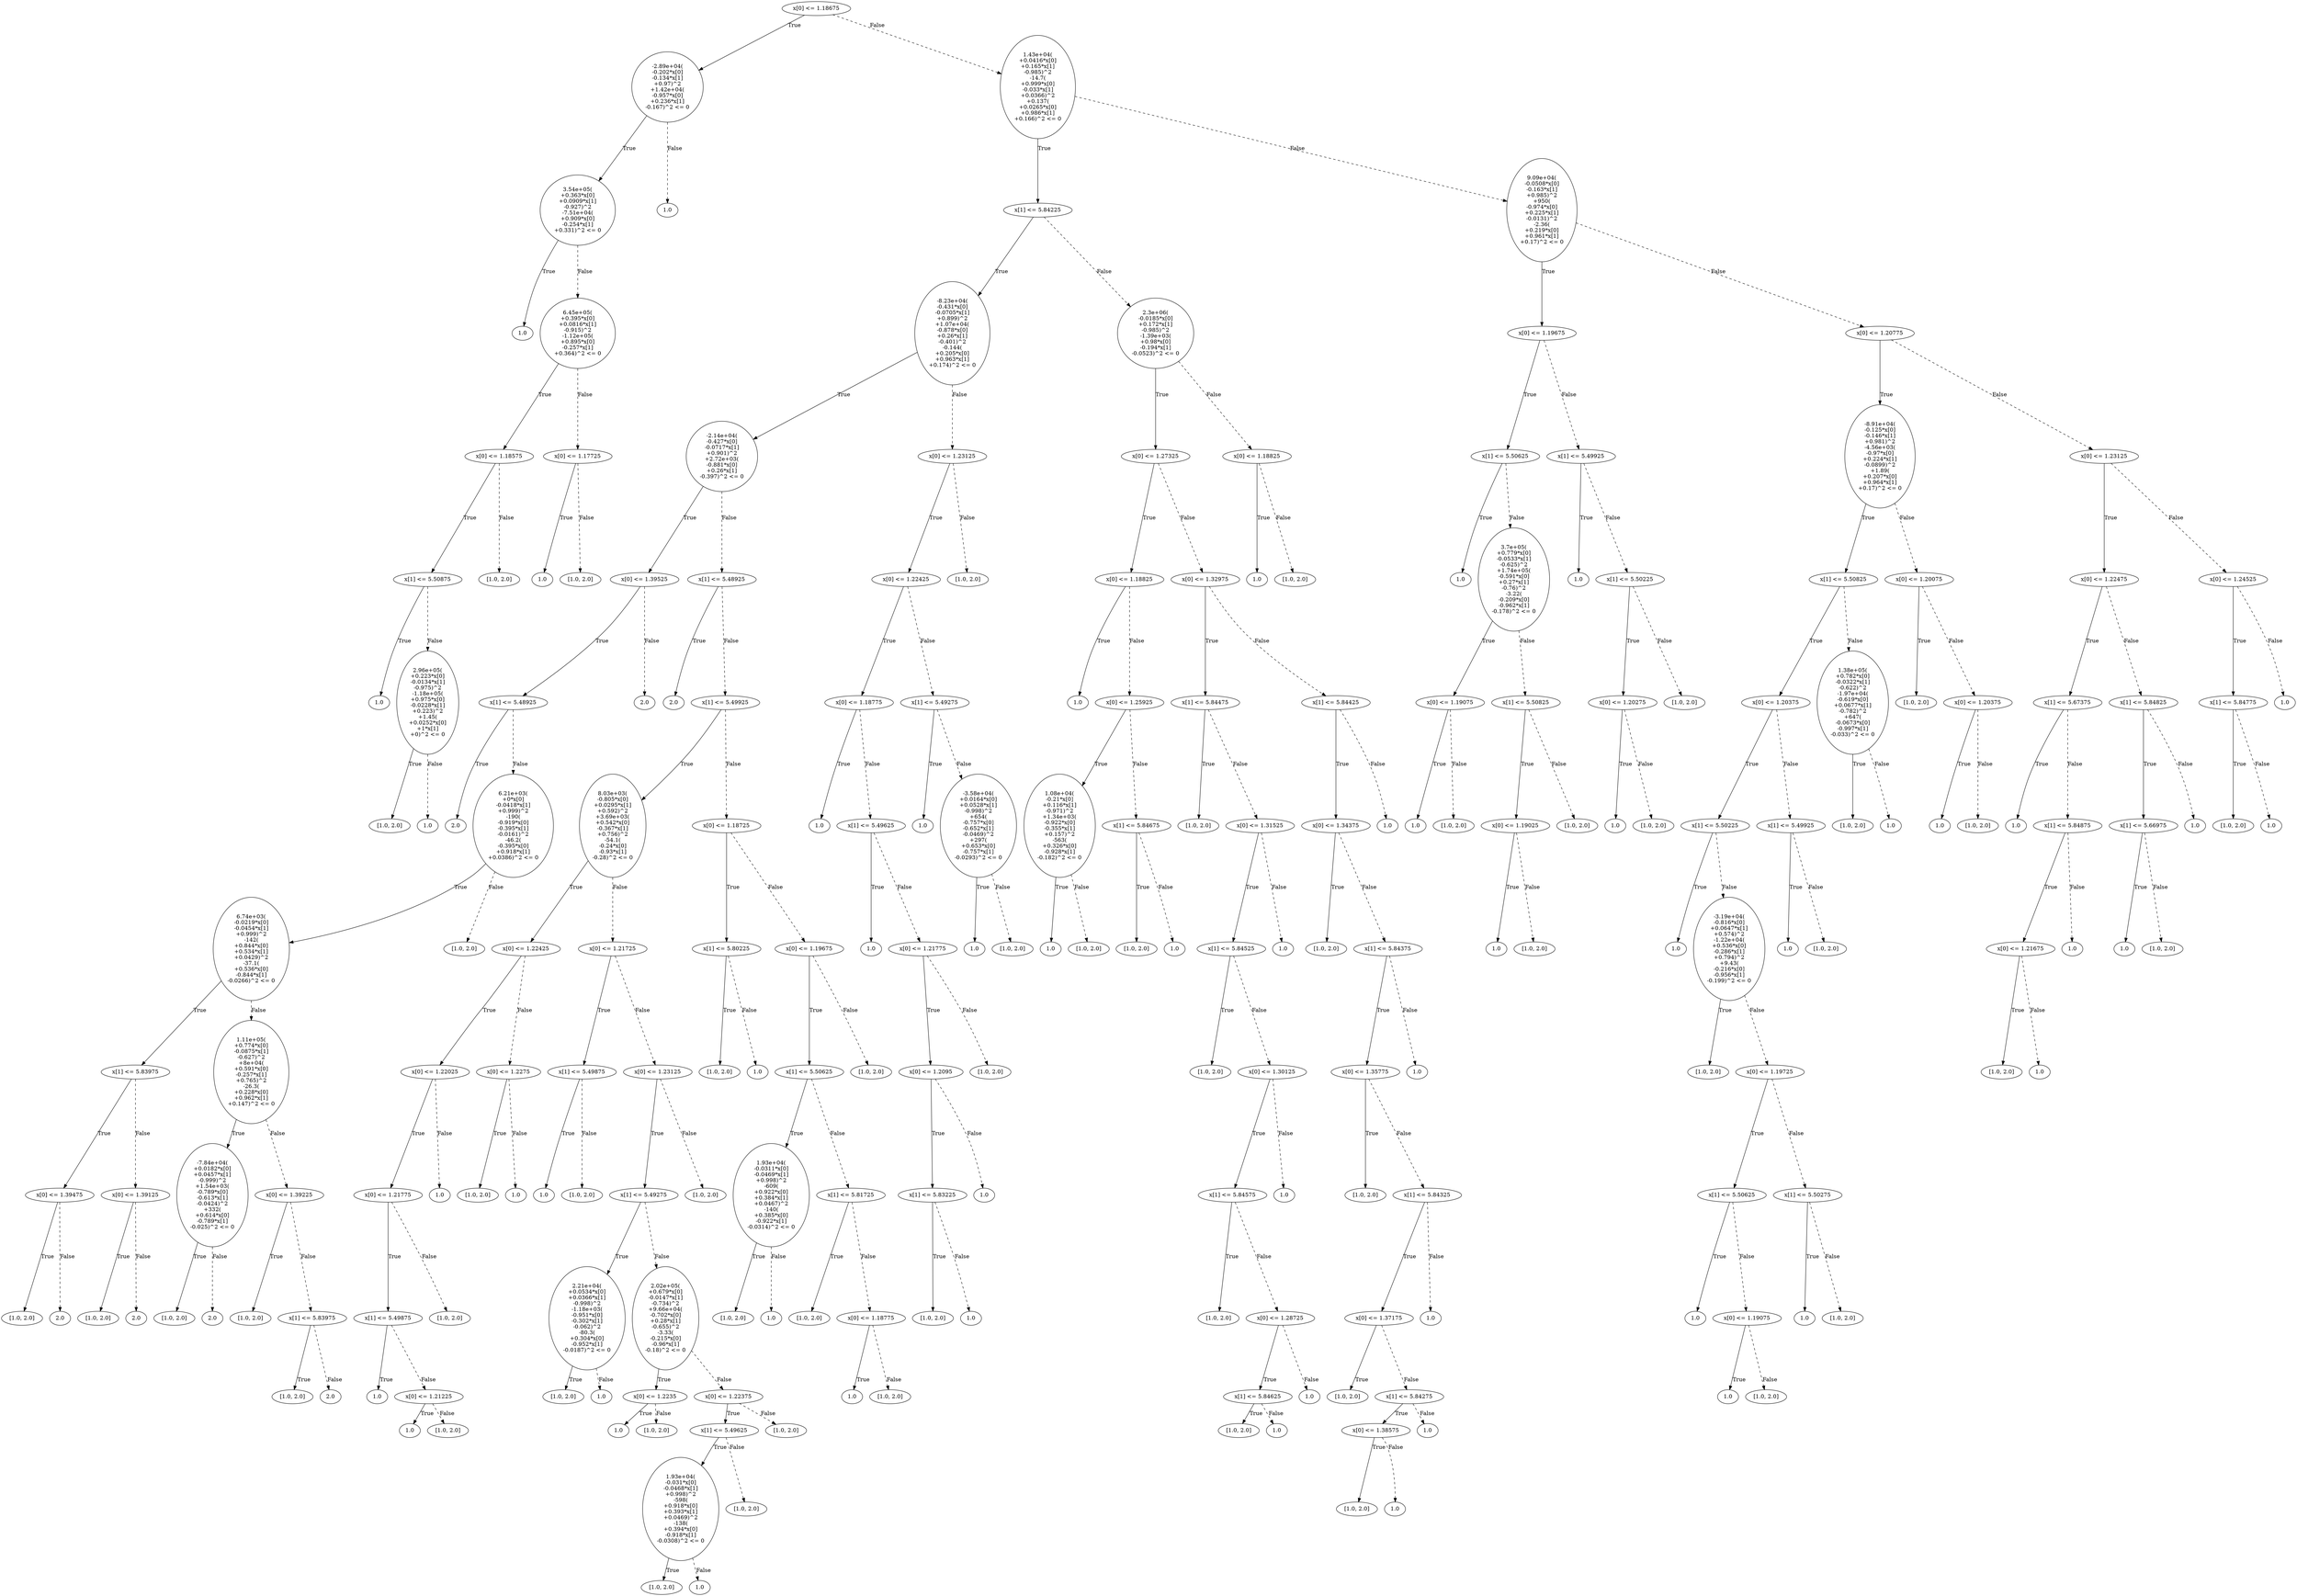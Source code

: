 digraph {
0 [label="x[0] <= 1.18675"];
1 [label="-2.89e+04(\n-0.202*x[0]\n-0.134*x[1]\n+0.97)^2\n+1.42e+04(\n-0.957*x[0]\n+0.236*x[1]\n-0.167)^2 <= 0"];
2 [label="3.54e+05(\n+0.363*x[0]\n+0.0909*x[1]\n-0.927)^2\n-7.51e+04(\n+0.909*x[0]\n-0.254*x[1]\n+0.331)^2 <= 0"];
3 [label="1.0"];
2 -> 3 [label="True"];
4 [label="6.45e+05(\n+0.395*x[0]\n+0.0816*x[1]\n-0.915)^2\n-1.12e+05(\n+0.895*x[0]\n-0.257*x[1]\n+0.364)^2 <= 0"];
5 [label="x[0] <= 1.18575"];
6 [label="x[1] <= 5.50875"];
7 [label="1.0"];
6 -> 7 [label="True"];
8 [label="2.96e+05(\n+0.223*x[0]\n-0.0134*x[1]\n-0.975)^2\n-1.18e+05(\n+0.975*x[0]\n-0.0228*x[1]\n+0.223)^2\n+1.45(\n+0.0252*x[0]\n+1*x[1]\n+0)^2 <= 0"];
9 [label="[1.0, 2.0]"];
8 -> 9 [label="True"];
10 [label="1.0"];
8 -> 10 [style="dashed", label="False"];
6 -> 8 [style="dashed", label="False"];
5 -> 6 [label="True"];
11 [label="[1.0, 2.0]"];
5 -> 11 [style="dashed", label="False"];
4 -> 5 [label="True"];
12 [label="x[0] <= 1.17725"];
13 [label="1.0"];
12 -> 13 [label="True"];
14 [label="[1.0, 2.0]"];
12 -> 14 [style="dashed", label="False"];
4 -> 12 [style="dashed", label="False"];
2 -> 4 [style="dashed", label="False"];
1 -> 2 [label="True"];
15 [label="1.0"];
1 -> 15 [style="dashed", label="False"];
0 -> 1 [label="True"];
16 [label="1.43e+04(\n+0.0416*x[0]\n+0.165*x[1]\n-0.985)^2\n-14.7(\n+0.999*x[0]\n-0.033*x[1]\n+0.0366)^2\n+0.137(\n+0.0265*x[0]\n+0.986*x[1]\n+0.166)^2 <= 0"];
17 [label="x[1] <= 5.84225"];
18 [label="-8.23e+04(\n-0.431*x[0]\n-0.0705*x[1]\n+0.899)^2\n+1.07e+04(\n-0.878*x[0]\n+0.26*x[1]\n-0.401)^2\n-0.144(\n+0.205*x[0]\n+0.963*x[1]\n+0.174)^2 <= 0"];
19 [label="-2.14e+04(\n-0.427*x[0]\n-0.0717*x[1]\n+0.901)^2\n+2.72e+03(\n-0.881*x[0]\n+0.26*x[1]\n-0.397)^2 <= 0"];
20 [label="x[0] <= 1.39525"];
21 [label="x[1] <= 5.48925"];
22 [label="2.0"];
21 -> 22 [label="True"];
23 [label="6.21e+03(\n+0*x[0]\n-0.0418*x[1]\n+0.999)^2\n-190(\n-0.919*x[0]\n-0.395*x[1]\n-0.0161)^2\n-46.2(\n-0.395*x[0]\n+0.918*x[1]\n+0.0386)^2 <= 0"];
24 [label="6.74e+03(\n-0.0219*x[0]\n-0.0454*x[1]\n+0.999)^2\n-142(\n+0.844*x[0]\n+0.534*x[1]\n+0.0429)^2\n-37.1(\n+0.536*x[0]\n-0.844*x[1]\n-0.0266)^2 <= 0"];
25 [label="x[1] <= 5.83975"];
26 [label="x[0] <= 1.39475"];
27 [label="[1.0, 2.0]"];
26 -> 27 [label="True"];
28 [label="2.0"];
26 -> 28 [style="dashed", label="False"];
25 -> 26 [label="True"];
29 [label="x[0] <= 1.39125"];
30 [label="[1.0, 2.0]"];
29 -> 30 [label="True"];
31 [label="2.0"];
29 -> 31 [style="dashed", label="False"];
25 -> 29 [style="dashed", label="False"];
24 -> 25 [label="True"];
32 [label="1.11e+05(\n+0.774*x[0]\n-0.0875*x[1]\n-0.627)^2\n+8e+04(\n+0.591*x[0]\n-0.257*x[1]\n+0.765)^2\n-26.3(\n+0.228*x[0]\n+0.962*x[1]\n+0.147)^2 <= 0"];
33 [label="-7.84e+04(\n+0.0182*x[0]\n+0.0457*x[1]\n-0.999)^2\n+1.54e+03(\n-0.789*x[0]\n-0.613*x[1]\n-0.0424)^2\n+332(\n+0.614*x[0]\n-0.789*x[1]\n-0.025)^2 <= 0"];
34 [label="[1.0, 2.0]"];
33 -> 34 [label="True"];
35 [label="2.0"];
33 -> 35 [style="dashed", label="False"];
32 -> 33 [label="True"];
36 [label="x[0] <= 1.39225"];
37 [label="[1.0, 2.0]"];
36 -> 37 [label="True"];
38 [label="x[1] <= 5.83975"];
39 [label="[1.0, 2.0]"];
38 -> 39 [label="True"];
40 [label="2.0"];
38 -> 40 [style="dashed", label="False"];
36 -> 38 [style="dashed", label="False"];
32 -> 36 [style="dashed", label="False"];
24 -> 32 [style="dashed", label="False"];
23 -> 24 [label="True"];
41 [label="[1.0, 2.0]"];
23 -> 41 [style="dashed", label="False"];
21 -> 23 [style="dashed", label="False"];
20 -> 21 [label="True"];
42 [label="2.0"];
20 -> 42 [style="dashed", label="False"];
19 -> 20 [label="True"];
43 [label="x[1] <= 5.48925"];
44 [label="2.0"];
43 -> 44 [label="True"];
45 [label="x[1] <= 5.49925"];
46 [label="8.03e+03(\n-0.805*x[0]\n+0.0295*x[1]\n+0.592)^2\n+3.69e+03(\n+0.542*x[0]\n-0.367*x[1]\n+0.756)^2\n-54.1(\n-0.24*x[0]\n-0.93*x[1]\n-0.28)^2 <= 0"];
47 [label="x[0] <= 1.22425"];
48 [label="x[0] <= 1.22025"];
49 [label="x[0] <= 1.21775"];
50 [label="x[1] <= 5.49875"];
51 [label="1.0"];
50 -> 51 [label="True"];
52 [label="x[0] <= 1.21225"];
53 [label="1.0"];
52 -> 53 [label="True"];
54 [label="[1.0, 2.0]"];
52 -> 54 [style="dashed", label="False"];
50 -> 52 [style="dashed", label="False"];
49 -> 50 [label="True"];
55 [label="[1.0, 2.0]"];
49 -> 55 [style="dashed", label="False"];
48 -> 49 [label="True"];
56 [label="1.0"];
48 -> 56 [style="dashed", label="False"];
47 -> 48 [label="True"];
57 [label="x[0] <= 1.2275"];
58 [label="[1.0, 2.0]"];
57 -> 58 [label="True"];
59 [label="1.0"];
57 -> 59 [style="dashed", label="False"];
47 -> 57 [style="dashed", label="False"];
46 -> 47 [label="True"];
60 [label="x[0] <= 1.21725"];
61 [label="x[1] <= 5.49875"];
62 [label="1.0"];
61 -> 62 [label="True"];
63 [label="[1.0, 2.0]"];
61 -> 63 [style="dashed", label="False"];
60 -> 61 [label="True"];
64 [label="x[0] <= 1.23125"];
65 [label="x[1] <= 5.49275"];
66 [label="2.21e+04(\n+0.0534*x[0]\n+0.0366*x[1]\n-0.998)^2\n-1.18e+03(\n-0.951*x[0]\n-0.302*x[1]\n-0.062)^2\n-80.3(\n+0.304*x[0]\n-0.952*x[1]\n-0.0187)^2 <= 0"];
67 [label="[1.0, 2.0]"];
66 -> 67 [label="True"];
68 [label="1.0"];
66 -> 68 [style="dashed", label="False"];
65 -> 66 [label="True"];
69 [label="2.02e+05(\n+0.679*x[0]\n-0.0147*x[1]\n-0.734)^2\n+9.66e+04(\n-0.702*x[0]\n+0.28*x[1]\n-0.655)^2\n-3.33(\n-0.215*x[0]\n-0.96*x[1]\n-0.18)^2 <= 0"];
70 [label="x[0] <= 1.2235"];
71 [label="1.0"];
70 -> 71 [label="True"];
72 [label="[1.0, 2.0]"];
70 -> 72 [style="dashed", label="False"];
69 -> 70 [label="True"];
73 [label="x[0] <= 1.22375"];
74 [label="x[1] <= 5.49625"];
75 [label="1.93e+04(\n-0.031*x[0]\n-0.0468*x[1]\n+0.998)^2\n-598(\n+0.918*x[0]\n+0.393*x[1]\n+0.0469)^2\n-138(\n+0.394*x[0]\n-0.918*x[1]\n-0.0308)^2 <= 0"];
76 [label="[1.0, 2.0]"];
75 -> 76 [label="True"];
77 [label="1.0"];
75 -> 77 [style="dashed", label="False"];
74 -> 75 [label="True"];
78 [label="[1.0, 2.0]"];
74 -> 78 [style="dashed", label="False"];
73 -> 74 [label="True"];
79 [label="[1.0, 2.0]"];
73 -> 79 [style="dashed", label="False"];
69 -> 73 [style="dashed", label="False"];
65 -> 69 [style="dashed", label="False"];
64 -> 65 [label="True"];
80 [label="[1.0, 2.0]"];
64 -> 80 [style="dashed", label="False"];
60 -> 64 [style="dashed", label="False"];
46 -> 60 [style="dashed", label="False"];
45 -> 46 [label="True"];
81 [label="x[0] <= 1.18725"];
82 [label="x[1] <= 5.80225"];
83 [label="[1.0, 2.0]"];
82 -> 83 [label="True"];
84 [label="1.0"];
82 -> 84 [style="dashed", label="False"];
81 -> 82 [label="True"];
85 [label="x[0] <= 1.19675"];
86 [label="x[1] <= 5.50625"];
87 [label="1.93e+04(\n-0.0311*x[0]\n-0.0469*x[1]\n+0.998)^2\n-609(\n+0.922*x[0]\n+0.384*x[1]\n+0.0467)^2\n-140(\n+0.385*x[0]\n-0.922*x[1]\n-0.0314)^2 <= 0"];
88 [label="[1.0, 2.0]"];
87 -> 88 [label="True"];
89 [label="1.0"];
87 -> 89 [style="dashed", label="False"];
86 -> 87 [label="True"];
90 [label="x[1] <= 5.81725"];
91 [label="[1.0, 2.0]"];
90 -> 91 [label="True"];
92 [label="x[0] <= 1.18775"];
93 [label="1.0"];
92 -> 93 [label="True"];
94 [label="[1.0, 2.0]"];
92 -> 94 [style="dashed", label="False"];
90 -> 92 [style="dashed", label="False"];
86 -> 90 [style="dashed", label="False"];
85 -> 86 [label="True"];
95 [label="[1.0, 2.0]"];
85 -> 95 [style="dashed", label="False"];
81 -> 85 [style="dashed", label="False"];
45 -> 81 [style="dashed", label="False"];
43 -> 45 [style="dashed", label="False"];
19 -> 43 [style="dashed", label="False"];
18 -> 19 [label="True"];
96 [label="x[0] <= 1.23125"];
97 [label="x[0] <= 1.22425"];
98 [label="x[0] <= 1.18775"];
99 [label="1.0"];
98 -> 99 [label="True"];
100 [label="x[1] <= 5.49625"];
101 [label="1.0"];
100 -> 101 [label="True"];
102 [label="x[0] <= 1.21775"];
103 [label="x[0] <= 1.2095"];
104 [label="x[1] <= 5.83225"];
105 [label="[1.0, 2.0]"];
104 -> 105 [label="True"];
106 [label="1.0"];
104 -> 106 [style="dashed", label="False"];
103 -> 104 [label="True"];
107 [label="1.0"];
103 -> 107 [style="dashed", label="False"];
102 -> 103 [label="True"];
108 [label="[1.0, 2.0]"];
102 -> 108 [style="dashed", label="False"];
100 -> 102 [style="dashed", label="False"];
98 -> 100 [style="dashed", label="False"];
97 -> 98 [label="True"];
109 [label="x[1] <= 5.49275"];
110 [label="1.0"];
109 -> 110 [label="True"];
111 [label="-3.58e+04(\n+0.0164*x[0]\n+0.0528*x[1]\n-0.998)^2\n+654(\n-0.757*x[0]\n-0.652*x[1]\n-0.0469)^2\n+297(\n+0.653*x[0]\n-0.757*x[1]\n-0.0293)^2 <= 0"];
112 [label="1.0"];
111 -> 112 [label="True"];
113 [label="[1.0, 2.0]"];
111 -> 113 [style="dashed", label="False"];
109 -> 111 [style="dashed", label="False"];
97 -> 109 [style="dashed", label="False"];
96 -> 97 [label="True"];
114 [label="[1.0, 2.0]"];
96 -> 114 [style="dashed", label="False"];
18 -> 96 [style="dashed", label="False"];
17 -> 18 [label="True"];
115 [label="2.3e+06(\n-0.0185*x[0]\n+0.172*x[1]\n-0.985)^2\n-1.39e+03(\n+0.98*x[0]\n-0.194*x[1]\n-0.0523)^2 <= 0"];
116 [label="x[0] <= 1.27325"];
117 [label="x[0] <= 1.18825"];
118 [label="1.0"];
117 -> 118 [label="True"];
119 [label="x[0] <= 1.25925"];
120 [label="1.08e+04(\n-0.21*x[0]\n+0.116*x[1]\n-0.971)^2\n+1.34e+03(\n-0.922*x[0]\n-0.355*x[1]\n+0.157)^2\n-563(\n+0.326*x[0]\n-0.928*x[1]\n-0.182)^2 <= 0"];
121 [label="1.0"];
120 -> 121 [label="True"];
122 [label="[1.0, 2.0]"];
120 -> 122 [style="dashed", label="False"];
119 -> 120 [label="True"];
123 [label="x[1] <= 5.84675"];
124 [label="[1.0, 2.0]"];
123 -> 124 [label="True"];
125 [label="1.0"];
123 -> 125 [style="dashed", label="False"];
119 -> 123 [style="dashed", label="False"];
117 -> 119 [style="dashed", label="False"];
116 -> 117 [label="True"];
126 [label="x[0] <= 1.32975"];
127 [label="x[1] <= 5.84475"];
128 [label="[1.0, 2.0]"];
127 -> 128 [label="True"];
129 [label="x[0] <= 1.31525"];
130 [label="x[1] <= 5.84525"];
131 [label="[1.0, 2.0]"];
130 -> 131 [label="True"];
132 [label="x[0] <= 1.30125"];
133 [label="x[1] <= 5.84575"];
134 [label="[1.0, 2.0]"];
133 -> 134 [label="True"];
135 [label="x[0] <= 1.28725"];
136 [label="x[1] <= 5.84625"];
137 [label="[1.0, 2.0]"];
136 -> 137 [label="True"];
138 [label="1.0"];
136 -> 138 [style="dashed", label="False"];
135 -> 136 [label="True"];
139 [label="1.0"];
135 -> 139 [style="dashed", label="False"];
133 -> 135 [style="dashed", label="False"];
132 -> 133 [label="True"];
140 [label="1.0"];
132 -> 140 [style="dashed", label="False"];
130 -> 132 [style="dashed", label="False"];
129 -> 130 [label="True"];
141 [label="1.0"];
129 -> 141 [style="dashed", label="False"];
127 -> 129 [style="dashed", label="False"];
126 -> 127 [label="True"];
142 [label="x[1] <= 5.84425"];
143 [label="x[0] <= 1.34375"];
144 [label="[1.0, 2.0]"];
143 -> 144 [label="True"];
145 [label="x[1] <= 5.84375"];
146 [label="x[0] <= 1.35775"];
147 [label="[1.0, 2.0]"];
146 -> 147 [label="True"];
148 [label="x[1] <= 5.84325"];
149 [label="x[0] <= 1.37175"];
150 [label="[1.0, 2.0]"];
149 -> 150 [label="True"];
151 [label="x[1] <= 5.84275"];
152 [label="x[0] <= 1.38575"];
153 [label="[1.0, 2.0]"];
152 -> 153 [label="True"];
154 [label="1.0"];
152 -> 154 [style="dashed", label="False"];
151 -> 152 [label="True"];
155 [label="1.0"];
151 -> 155 [style="dashed", label="False"];
149 -> 151 [style="dashed", label="False"];
148 -> 149 [label="True"];
156 [label="1.0"];
148 -> 156 [style="dashed", label="False"];
146 -> 148 [style="dashed", label="False"];
145 -> 146 [label="True"];
157 [label="1.0"];
145 -> 157 [style="dashed", label="False"];
143 -> 145 [style="dashed", label="False"];
142 -> 143 [label="True"];
158 [label="1.0"];
142 -> 158 [style="dashed", label="False"];
126 -> 142 [style="dashed", label="False"];
116 -> 126 [style="dashed", label="False"];
115 -> 116 [label="True"];
159 [label="x[0] <= 1.18825"];
160 [label="1.0"];
159 -> 160 [label="True"];
161 [label="[1.0, 2.0]"];
159 -> 161 [style="dashed", label="False"];
115 -> 159 [style="dashed", label="False"];
17 -> 115 [style="dashed", label="False"];
16 -> 17 [label="True"];
162 [label="9.09e+04(\n-0.0508*x[0]\n-0.163*x[1]\n+0.985)^2\n+950(\n-0.974*x[0]\n+0.225*x[1]\n-0.0131)^2\n-2.36(\n+0.219*x[0]\n+0.961*x[1]\n+0.17)^2 <= 0"];
163 [label="x[0] <= 1.19675"];
164 [label="x[1] <= 5.50625"];
165 [label="1.0"];
164 -> 165 [label="True"];
166 [label="3.7e+05(\n+0.779*x[0]\n-0.0533*x[1]\n-0.625)^2\n+1.74e+05(\n-0.591*x[0]\n+0.27*x[1]\n-0.76)^2\n-3.22(\n-0.209*x[0]\n-0.962*x[1]\n-0.178)^2 <= 0"];
167 [label="x[0] <= 1.19075"];
168 [label="1.0"];
167 -> 168 [label="True"];
169 [label="[1.0, 2.0]"];
167 -> 169 [style="dashed", label="False"];
166 -> 167 [label="True"];
170 [label="x[1] <= 5.50825"];
171 [label="x[0] <= 1.19025"];
172 [label="1.0"];
171 -> 172 [label="True"];
173 [label="[1.0, 2.0]"];
171 -> 173 [style="dashed", label="False"];
170 -> 171 [label="True"];
174 [label="[1.0, 2.0]"];
170 -> 174 [style="dashed", label="False"];
166 -> 170 [style="dashed", label="False"];
164 -> 166 [style="dashed", label="False"];
163 -> 164 [label="True"];
175 [label="x[1] <= 5.49925"];
176 [label="1.0"];
175 -> 176 [label="True"];
177 [label="x[1] <= 5.50225"];
178 [label="x[0] <= 1.20275"];
179 [label="1.0"];
178 -> 179 [label="True"];
180 [label="[1.0, 2.0]"];
178 -> 180 [style="dashed", label="False"];
177 -> 178 [label="True"];
181 [label="[1.0, 2.0]"];
177 -> 181 [style="dashed", label="False"];
175 -> 177 [style="dashed", label="False"];
163 -> 175 [style="dashed", label="False"];
162 -> 163 [label="True"];
182 [label="x[0] <= 1.20775"];
183 [label="-8.91e+04(\n-0.125*x[0]\n-0.146*x[1]\n+0.981)^2\n-4.56e+03(\n-0.97*x[0]\n+0.224*x[1]\n-0.0899)^2\n+1.89(\n+0.207*x[0]\n+0.964*x[1]\n+0.17)^2 <= 0"];
184 [label="x[1] <= 5.50825"];
185 [label="x[0] <= 1.20375"];
186 [label="x[1] <= 5.50225"];
187 [label="1.0"];
186 -> 187 [label="True"];
188 [label="-3.19e+04(\n-0.816*x[0]\n+0.0647*x[1]\n+0.574)^2\n-1.22e+04(\n+0.536*x[0]\n-0.286*x[1]\n+0.794)^2\n+9.43(\n-0.216*x[0]\n-0.956*x[1]\n-0.199)^2 <= 0"];
189 [label="[1.0, 2.0]"];
188 -> 189 [label="True"];
190 [label="x[0] <= 1.19725"];
191 [label="x[1] <= 5.50625"];
192 [label="1.0"];
191 -> 192 [label="True"];
193 [label="x[0] <= 1.19075"];
194 [label="1.0"];
193 -> 194 [label="True"];
195 [label="[1.0, 2.0]"];
193 -> 195 [style="dashed", label="False"];
191 -> 193 [style="dashed", label="False"];
190 -> 191 [label="True"];
196 [label="x[1] <= 5.50275"];
197 [label="1.0"];
196 -> 197 [label="True"];
198 [label="[1.0, 2.0]"];
196 -> 198 [style="dashed", label="False"];
190 -> 196 [style="dashed", label="False"];
188 -> 190 [style="dashed", label="False"];
186 -> 188 [style="dashed", label="False"];
185 -> 186 [label="True"];
199 [label="x[1] <= 5.49925"];
200 [label="1.0"];
199 -> 200 [label="True"];
201 [label="[1.0, 2.0]"];
199 -> 201 [style="dashed", label="False"];
185 -> 199 [style="dashed", label="False"];
184 -> 185 [label="True"];
202 [label="1.38e+05(\n+0.782*x[0]\n-0.0322*x[1]\n-0.622)^2\n-1.97e+04(\n-0.619*x[0]\n+0.0677*x[1]\n-0.782)^2\n+647(\n-0.0673*x[0]\n-0.997*x[1]\n-0.033)^2 <= 0"];
203 [label="[1.0, 2.0]"];
202 -> 203 [label="True"];
204 [label="1.0"];
202 -> 204 [style="dashed", label="False"];
184 -> 202 [style="dashed", label="False"];
183 -> 184 [label="True"];
205 [label="x[0] <= 1.20075"];
206 [label="[1.0, 2.0]"];
205 -> 206 [label="True"];
207 [label="x[0] <= 1.20375"];
208 [label="1.0"];
207 -> 208 [label="True"];
209 [label="[1.0, 2.0]"];
207 -> 209 [style="dashed", label="False"];
205 -> 207 [style="dashed", label="False"];
183 -> 205 [style="dashed", label="False"];
182 -> 183 [label="True"];
210 [label="x[0] <= 1.23125"];
211 [label="x[0] <= 1.22475"];
212 [label="x[1] <= 5.67375"];
213 [label="1.0"];
212 -> 213 [label="True"];
214 [label="x[1] <= 5.84875"];
215 [label="x[0] <= 1.21675"];
216 [label="[1.0, 2.0]"];
215 -> 216 [label="True"];
217 [label="1.0"];
215 -> 217 [style="dashed", label="False"];
214 -> 215 [label="True"];
218 [label="1.0"];
214 -> 218 [style="dashed", label="False"];
212 -> 214 [style="dashed", label="False"];
211 -> 212 [label="True"];
219 [label="x[1] <= 5.84825"];
220 [label="x[1] <= 5.66975"];
221 [label="1.0"];
220 -> 221 [label="True"];
222 [label="[1.0, 2.0]"];
220 -> 222 [style="dashed", label="False"];
219 -> 220 [label="True"];
223 [label="1.0"];
219 -> 223 [style="dashed", label="False"];
211 -> 219 [style="dashed", label="False"];
210 -> 211 [label="True"];
224 [label="x[0] <= 1.24525"];
225 [label="x[1] <= 5.84775"];
226 [label="[1.0, 2.0]"];
225 -> 226 [label="True"];
227 [label="1.0"];
225 -> 227 [style="dashed", label="False"];
224 -> 225 [label="True"];
228 [label="1.0"];
224 -> 228 [style="dashed", label="False"];
210 -> 224 [style="dashed", label="False"];
182 -> 210 [style="dashed", label="False"];
162 -> 182 [style="dashed", label="False"];
16 -> 162 [style="dashed", label="False"];
0 -> 16 [style="dashed", label="False"];

}
